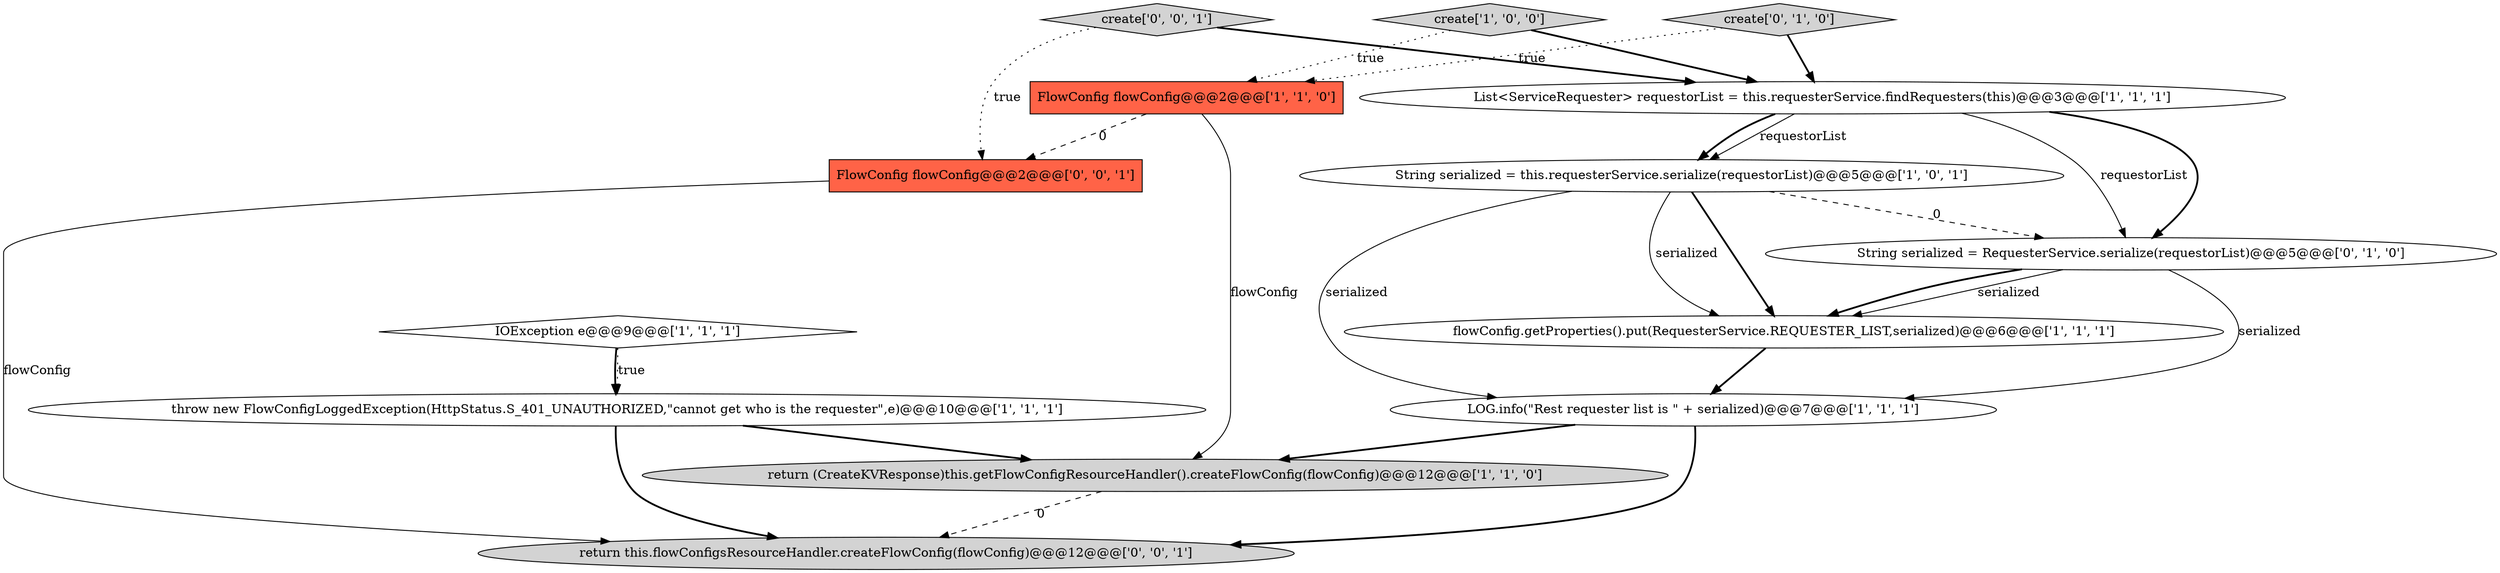 digraph {
5 [style = filled, label = "String serialized = this.requesterService.serialize(requestorList)@@@5@@@['1', '0', '1']", fillcolor = white, shape = ellipse image = "AAA0AAABBB1BBB"];
12 [style = filled, label = "FlowConfig flowConfig@@@2@@@['0', '0', '1']", fillcolor = tomato, shape = box image = "AAA0AAABBB3BBB"];
6 [style = filled, label = "throw new FlowConfigLoggedException(HttpStatus.S_401_UNAUTHORIZED,\"cannot get who is the requester\",e)@@@10@@@['1', '1', '1']", fillcolor = white, shape = ellipse image = "AAA0AAABBB1BBB"];
2 [style = filled, label = "LOG.info(\"Rest requester list is \" + serialized)@@@7@@@['1', '1', '1']", fillcolor = white, shape = ellipse image = "AAA0AAABBB1BBB"];
7 [style = filled, label = "IOException e@@@9@@@['1', '1', '1']", fillcolor = white, shape = diamond image = "AAA0AAABBB1BBB"];
11 [style = filled, label = "create['0', '0', '1']", fillcolor = lightgray, shape = diamond image = "AAA0AAABBB3BBB"];
9 [style = filled, label = "create['0', '1', '0']", fillcolor = lightgray, shape = diamond image = "AAA0AAABBB2BBB"];
13 [style = filled, label = "return this.flowConfigsResourceHandler.createFlowConfig(flowConfig)@@@12@@@['0', '0', '1']", fillcolor = lightgray, shape = ellipse image = "AAA0AAABBB3BBB"];
8 [style = filled, label = "create['1', '0', '0']", fillcolor = lightgray, shape = diamond image = "AAA0AAABBB1BBB"];
4 [style = filled, label = "return (CreateKVResponse)this.getFlowConfigResourceHandler().createFlowConfig(flowConfig)@@@12@@@['1', '1', '0']", fillcolor = lightgray, shape = ellipse image = "AAA0AAABBB1BBB"];
1 [style = filled, label = "List<ServiceRequester> requestorList = this.requesterService.findRequesters(this)@@@3@@@['1', '1', '1']", fillcolor = white, shape = ellipse image = "AAA0AAABBB1BBB"];
0 [style = filled, label = "flowConfig.getProperties().put(RequesterService.REQUESTER_LIST,serialized)@@@6@@@['1', '1', '1']", fillcolor = white, shape = ellipse image = "AAA0AAABBB1BBB"];
3 [style = filled, label = "FlowConfig flowConfig@@@2@@@['1', '1', '0']", fillcolor = tomato, shape = box image = "AAA0AAABBB1BBB"];
10 [style = filled, label = "String serialized = RequesterService.serialize(requestorList)@@@5@@@['0', '1', '0']", fillcolor = white, shape = ellipse image = "AAA1AAABBB2BBB"];
1->10 [style = solid, label="requestorList"];
2->4 [style = bold, label=""];
1->10 [style = bold, label=""];
6->4 [style = bold, label=""];
11->12 [style = dotted, label="true"];
5->2 [style = solid, label="serialized"];
2->13 [style = bold, label=""];
7->6 [style = bold, label=""];
6->13 [style = bold, label=""];
11->1 [style = bold, label=""];
8->1 [style = bold, label=""];
5->0 [style = bold, label=""];
12->13 [style = solid, label="flowConfig"];
10->2 [style = solid, label="serialized"];
10->0 [style = solid, label="serialized"];
5->10 [style = dashed, label="0"];
1->5 [style = solid, label="requestorList"];
9->3 [style = dotted, label="true"];
4->13 [style = dashed, label="0"];
8->3 [style = dotted, label="true"];
0->2 [style = bold, label=""];
3->4 [style = solid, label="flowConfig"];
3->12 [style = dashed, label="0"];
5->0 [style = solid, label="serialized"];
9->1 [style = bold, label=""];
10->0 [style = bold, label=""];
1->5 [style = bold, label=""];
7->6 [style = dotted, label="true"];
}
